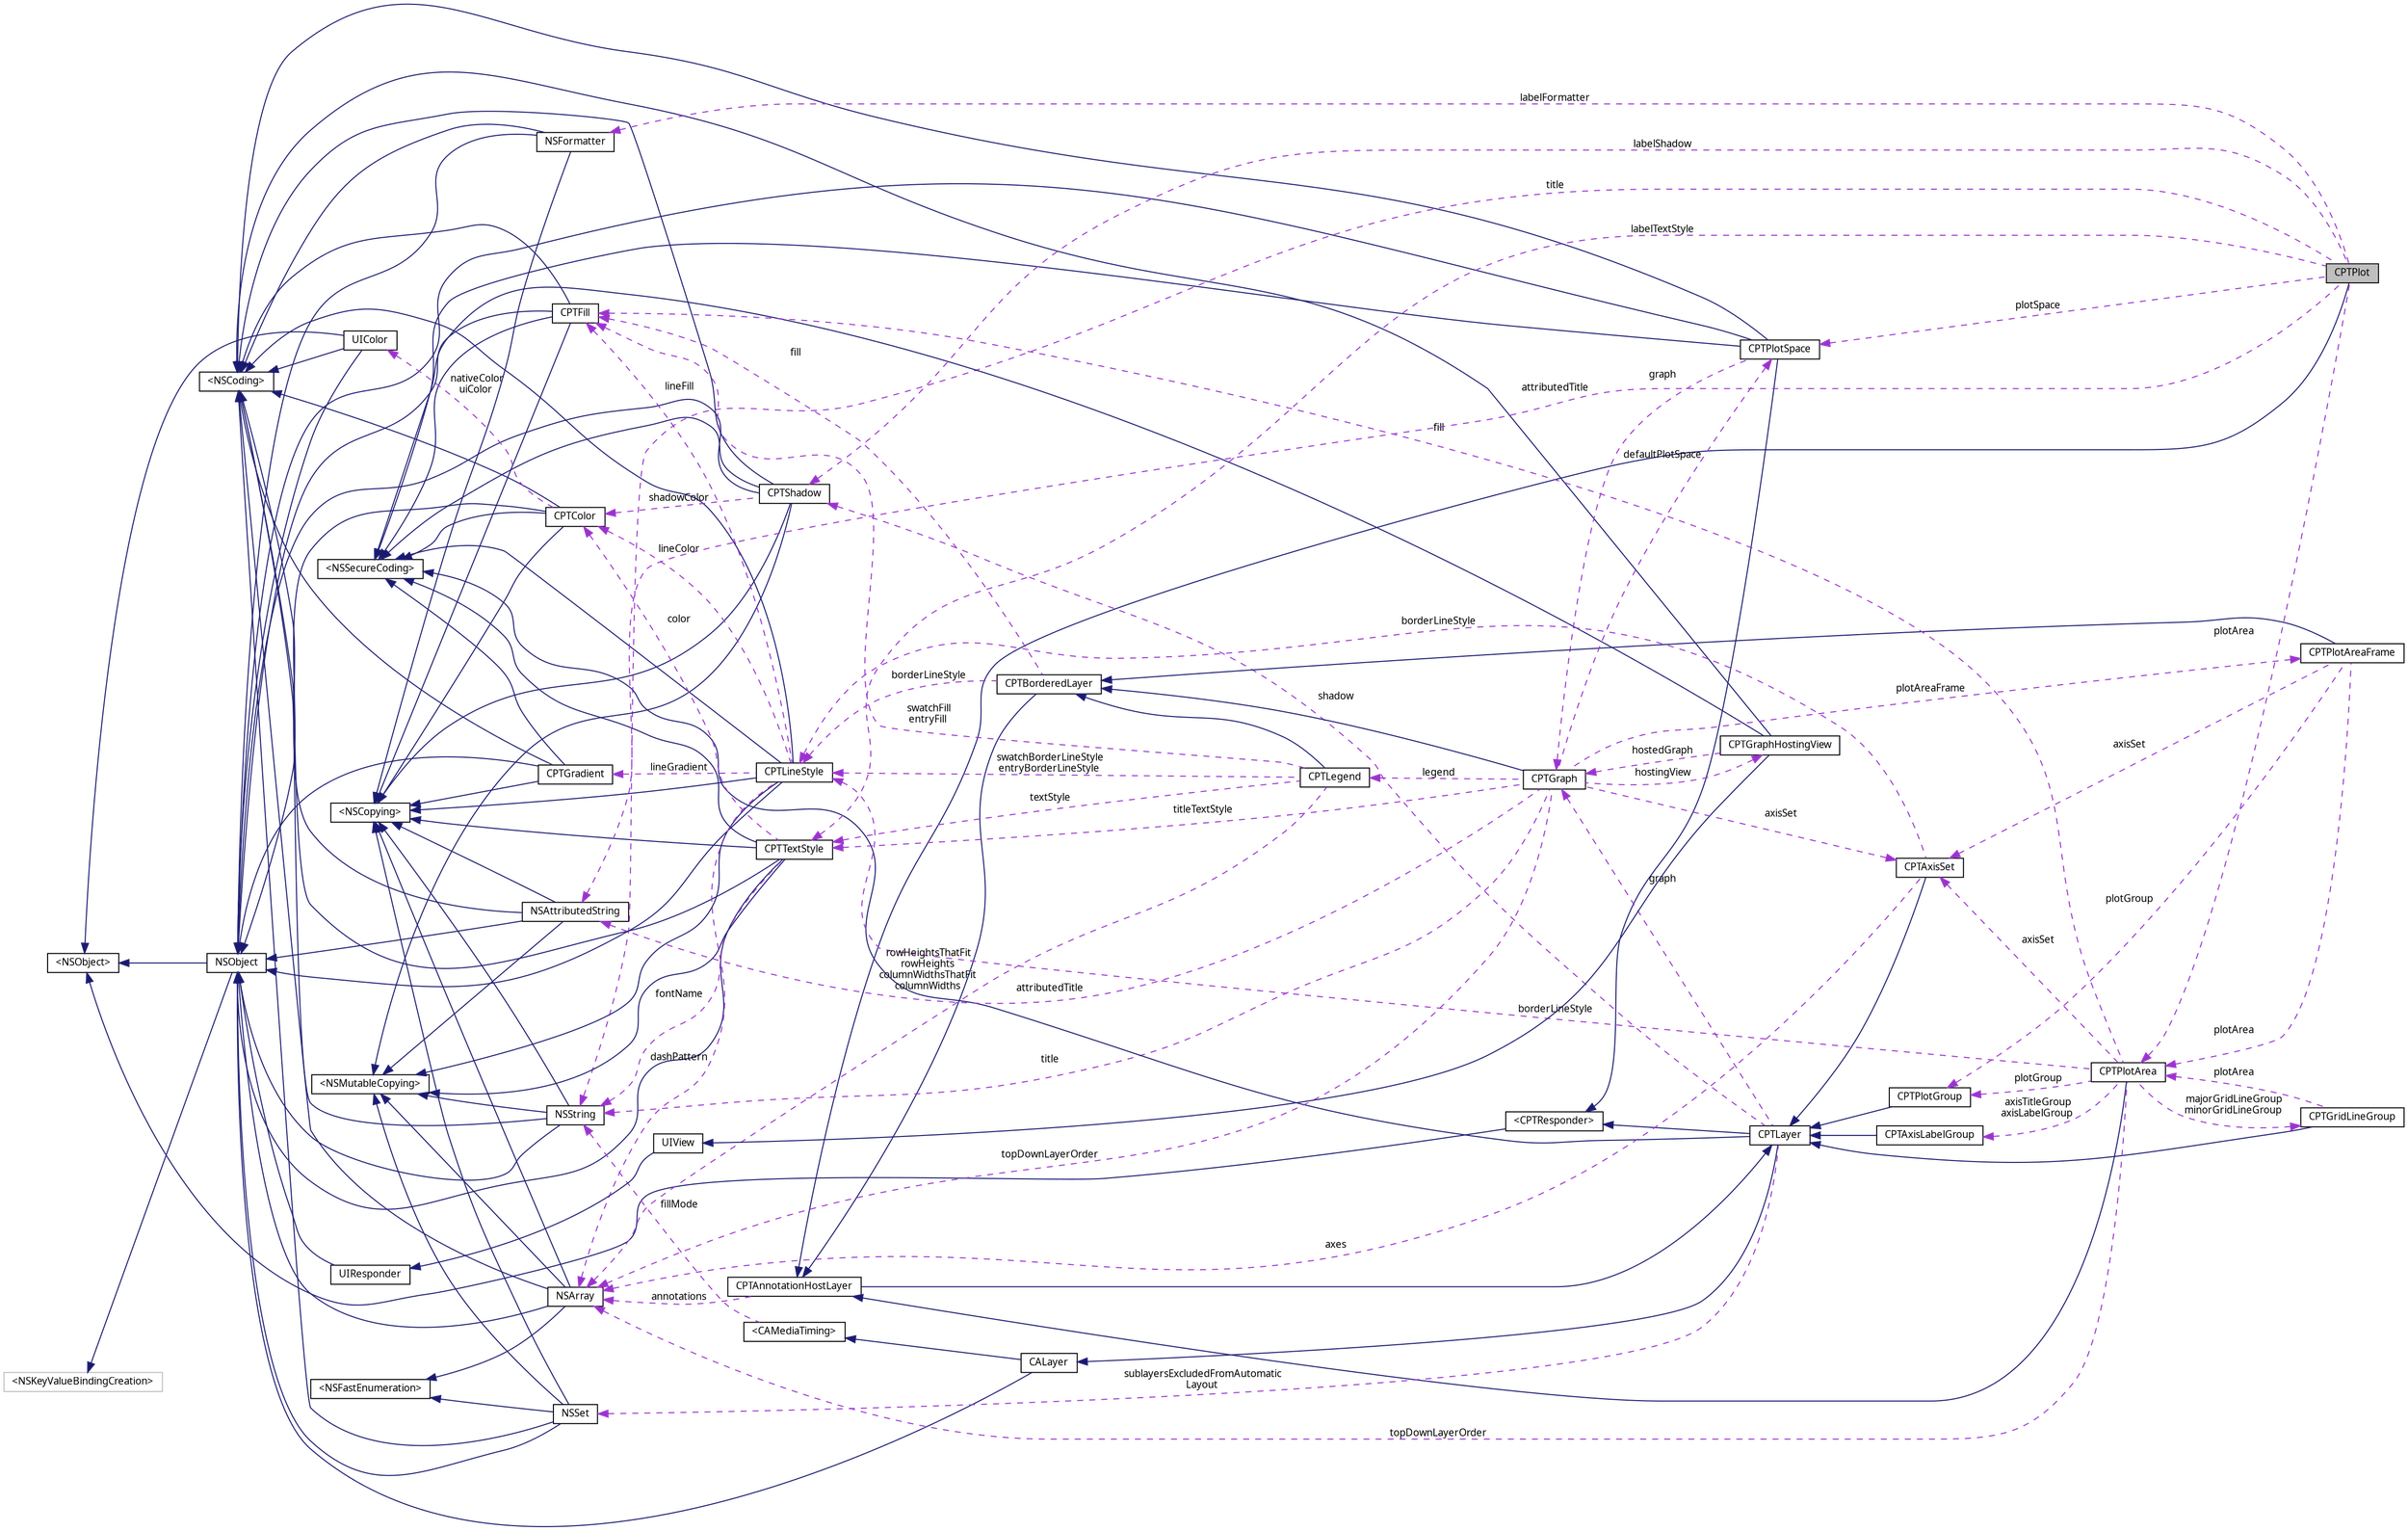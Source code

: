 digraph "CPTPlot"
{
 // LATEX_PDF_SIZE
  bgcolor="transparent";
  edge [fontname="Lucinda Grande",fontsize="10",labelfontname="Lucinda Grande",labelfontsize="10"];
  node [fontname="Lucinda Grande",fontsize="10",shape=record];
  rankdir="LR";
  Node1 [label="CPTPlot",height=0.2,width=0.4,color="black", fillcolor="grey75", style="filled", fontcolor="black",tooltip="An abstract plot class."];
  Node2 -> Node1 [dir="back",color="midnightblue",fontsize="10",style="solid",fontname="Lucinda Grande"];
  Node2 [label="CPTAnnotationHostLayer",height=0.2,width=0.4,color="black",URL="$interface_c_p_t_annotation_host_layer.html",tooltip="A container layer for annotations."];
  Node3 -> Node2 [dir="back",color="midnightblue",fontsize="10",style="solid",fontname="Lucinda Grande"];
  Node3 [label="CPTLayer",height=0.2,width=0.4,color="black",URL="$interface_c_p_t_layer.html",tooltip="Base class for all Core Animation layers in Core Plot."];
  Node4 -> Node3 [dir="back",color="midnightblue",fontsize="10",style="solid",fontname="Lucinda Grande"];
  Node4 [label="CALayer",height=0.2,width=0.4,color="black",URL="/Users/eskroch/Projects/Core Plot/documentation/doxygen/doxygen-cocoa-touch-tags.xml$https://developer.apple.com/library/ios/.html#documentation/GraphicsImaging/Reference/CALayer_class/Introduction/Introduction",tooltip=" "];
  Node5 -> Node4 [dir="back",color="midnightblue",fontsize="10",style="solid",fontname="Lucinda Grande"];
  Node5 [label="NSObject",height=0.2,width=0.4,color="black",URL="/Users/eskroch/Projects/Core Plot/documentation/doxygen/doxygen-cocoa-touch-tags.xml$https://developer.apple.com/library/ios/.html#documentation/Cocoa/Reference/Foundation/Classes/NSObject_Class/Reference/Reference",tooltip=" "];
  Node6 -> Node5 [dir="back",color="midnightblue",fontsize="10",style="solid",fontname="Lucinda Grande"];
  Node6 [label="\<NSObject\>",height=0.2,width=0.4,color="black",URL="/Users/eskroch/Projects/Core Plot/documentation/doxygen/doxygen-cocoa-touch-tags.xml$https://developer.apple.com/library/ios/.html#documentation/Cocoa/Reference/Foundation/Protocols/NSObject_Protocol/Reference/NSObject",tooltip=" "];
  Node7 -> Node5 [dir="back",color="midnightblue",fontsize="10",style="solid",fontname="Lucinda Grande"];
  Node7 [label="\<NSKeyValueBindingCreation\>",height=0.2,width=0.4,color="grey75",tooltip=" "];
  Node8 -> Node4 [dir="back",color="midnightblue",fontsize="10",style="solid",fontname="Lucinda Grande"];
  Node8 [label="\<CAMediaTiming\>",height=0.2,width=0.4,color="black",URL="/Users/eskroch/Projects/Core Plot/documentation/doxygen/doxygen-cocoa-touch-tags.xml$https://developer.apple.com/library/ios/.html#documentation/GraphicsImaging/Reference/CAMediaTiming_protocol/Introduction/Introduction",tooltip=" "];
  Node9 -> Node8 [dir="back",color="darkorchid3",fontsize="10",style="dashed",label=" fillMode" ,fontname="Lucinda Grande"];
  Node9 [label="NSString",height=0.2,width=0.4,color="black",URL="/Users/eskroch/Projects/Core Plot/documentation/doxygen/doxygen-cocoa-touch-tags.xml$https://developer.apple.com/library/ios/.html#documentation/Cocoa/Reference/Foundation/Classes/NSString_Class/Reference/NSString",tooltip=" "];
  Node5 -> Node9 [dir="back",color="midnightblue",fontsize="10",style="solid",fontname="Lucinda Grande"];
  Node10 -> Node9 [dir="back",color="midnightblue",fontsize="10",style="solid",fontname="Lucinda Grande"];
  Node10 [label="\<NSCoding\>",height=0.2,width=0.4,color="black",URL="/Users/eskroch/Projects/Core Plot/documentation/doxygen/doxygen-cocoa-touch-tags.xml$https://developer.apple.com/library/ios/.html#documentation/Cocoa/Reference/Foundation/Protocols/NSCoding_Protocol/Reference/Reference",tooltip=" "];
  Node11 -> Node9 [dir="back",color="midnightblue",fontsize="10",style="solid",fontname="Lucinda Grande"];
  Node11 [label="\<NSCopying\>",height=0.2,width=0.4,color="black",URL="/Users/eskroch/Projects/Core Plot/documentation/doxygen/doxygen-cocoa-touch-tags.xml$https://developer.apple.com/library/ios/.html#documentation/Cocoa/Reference/Foundation/Protocols/NSCopying_Protocol/Reference/Reference",tooltip=" "];
  Node12 -> Node9 [dir="back",color="midnightblue",fontsize="10",style="solid",fontname="Lucinda Grande"];
  Node12 [label="\<NSMutableCopying\>",height=0.2,width=0.4,color="black",URL="/Users/eskroch/Projects/Core Plot/documentation/doxygen/doxygen-cocoa-touch-tags.xml$https://developer.apple.com/library/ios/.html#documentation/Cocoa/Reference/Foundation/Protocols/NSMutableCopying_Protocol/Reference/Reference",tooltip=" "];
  Node13 -> Node3 [dir="back",color="midnightblue",fontsize="10",style="solid",fontname="Lucinda Grande"];
  Node13 [label="\<CPTResponder\>",height=0.2,width=0.4,color="black",URL="$protocol_c_p_t_responder-p.html",tooltip="The basis of all event processing in Core Plot."];
  Node6 -> Node13 [dir="back",color="midnightblue",fontsize="10",style="solid",fontname="Lucinda Grande"];
  Node14 -> Node3 [dir="back",color="midnightblue",fontsize="10",style="solid",fontname="Lucinda Grande"];
  Node14 [label="\<NSSecureCoding\>",height=0.2,width=0.4,color="black",URL="/Users/eskroch/Projects/Core Plot/documentation/doxygen/doxygen-cocoa-touch-tags.xml$https://developer.apple.com/library/ios/documentation/Foundation/Reference/NSSecureCoding_Protocol_Ref/.html",tooltip=" "];
  Node15 -> Node3 [dir="back",color="darkorchid3",fontsize="10",style="dashed",label=" shadow" ,fontname="Lucinda Grande"];
  Node15 [label="CPTShadow",height=0.2,width=0.4,color="black",URL="$interface_c_p_t_shadow.html",tooltip="Immutable wrapper for various shadow drawing properties."];
  Node5 -> Node15 [dir="back",color="midnightblue",fontsize="10",style="solid",fontname="Lucinda Grande"];
  Node11 -> Node15 [dir="back",color="midnightblue",fontsize="10",style="solid",fontname="Lucinda Grande"];
  Node12 -> Node15 [dir="back",color="midnightblue",fontsize="10",style="solid",fontname="Lucinda Grande"];
  Node10 -> Node15 [dir="back",color="midnightblue",fontsize="10",style="solid",fontname="Lucinda Grande"];
  Node14 -> Node15 [dir="back",color="midnightblue",fontsize="10",style="solid",fontname="Lucinda Grande"];
  Node16 -> Node15 [dir="back",color="darkorchid3",fontsize="10",style="dashed",label=" shadowColor" ,fontname="Lucinda Grande"];
  Node16 [label="CPTColor",height=0.2,width=0.4,color="black",URL="$interface_c_p_t_color.html",tooltip="An immutable color."];
  Node5 -> Node16 [dir="back",color="midnightblue",fontsize="10",style="solid",fontname="Lucinda Grande"];
  Node11 -> Node16 [dir="back",color="midnightblue",fontsize="10",style="solid",fontname="Lucinda Grande"];
  Node10 -> Node16 [dir="back",color="midnightblue",fontsize="10",style="solid",fontname="Lucinda Grande"];
  Node14 -> Node16 [dir="back",color="midnightblue",fontsize="10",style="solid",fontname="Lucinda Grande"];
  Node17 -> Node16 [dir="back",color="darkorchid3",fontsize="10",style="dashed",label=" nativeColor\nuiColor" ,fontname="Lucinda Grande"];
  Node17 [label="UIColor",height=0.2,width=0.4,color="black",URL="/Users/eskroch/Projects/Core Plot/documentation/doxygen/doxygen-cocoa-touch-tags.xml$https://developer.apple.com/library/ios/.html#documentation/UIKit/Reference/UIColor_Class/Reference/Reference",tooltip=" "];
  Node5 -> Node17 [dir="back",color="midnightblue",fontsize="10",style="solid",fontname="Lucinda Grande"];
  Node10 -> Node17 [dir="back",color="midnightblue",fontsize="10",style="solid",fontname="Lucinda Grande"];
  Node6 -> Node17 [dir="back",color="midnightblue",fontsize="10",style="solid",fontname="Lucinda Grande"];
  Node18 -> Node3 [dir="back",color="darkorchid3",fontsize="10",style="dashed",label=" sublayersExcludedFromAutomatic\lLayout" ,fontname="Lucinda Grande"];
  Node18 [label="NSSet",height=0.2,width=0.4,color="black",URL="/Users/eskroch/Projects/Core Plot/documentation/doxygen/doxygen-cocoa-touch-tags.xml$https://developer.apple.com/library/ios/.html#documentation/Cocoa/Reference/Foundation/Classes/NSSet_Class/Reference/Reference",tooltip=" "];
  Node5 -> Node18 [dir="back",color="midnightblue",fontsize="10",style="solid",fontname="Lucinda Grande"];
  Node10 -> Node18 [dir="back",color="midnightblue",fontsize="10",style="solid",fontname="Lucinda Grande"];
  Node11 -> Node18 [dir="back",color="midnightblue",fontsize="10",style="solid",fontname="Lucinda Grande"];
  Node19 -> Node18 [dir="back",color="midnightblue",fontsize="10",style="solid",fontname="Lucinda Grande"];
  Node19 [label="\<NSFastEnumeration\>",height=0.2,width=0.4,color="black",URL="/Users/eskroch/Projects/Core Plot/documentation/doxygen/doxygen-cocoa-touch-tags.xml$https://developer.apple.com/library/ios/.html#documentation/Cocoa/Reference/NSFastEnumeration_protocol/Reference/NSFastEnumeration",tooltip=" "];
  Node12 -> Node18 [dir="back",color="midnightblue",fontsize="10",style="solid",fontname="Lucinda Grande"];
  Node20 -> Node3 [dir="back",color="darkorchid3",fontsize="10",style="dashed",label=" graph" ,fontname="Lucinda Grande"];
  Node20 [label="CPTGraph",height=0.2,width=0.4,color="black",URL="$interface_c_p_t_graph.html",tooltip="An abstract graph class."];
  Node21 -> Node20 [dir="back",color="midnightblue",fontsize="10",style="solid",fontname="Lucinda Grande"];
  Node21 [label="CPTBorderedLayer",height=0.2,width=0.4,color="black",URL="$interface_c_p_t_bordered_layer.html",tooltip="A layer with a border line and background fill."];
  Node2 -> Node21 [dir="back",color="midnightblue",fontsize="10",style="solid",fontname="Lucinda Grande"];
  Node22 -> Node21 [dir="back",color="darkorchid3",fontsize="10",style="dashed",label=" fill" ,fontname="Lucinda Grande"];
  Node22 [label="CPTFill",height=0.2,width=0.4,color="black",URL="$interface_c_p_t_fill.html",tooltip="Draws area fills."];
  Node5 -> Node22 [dir="back",color="midnightblue",fontsize="10",style="solid",fontname="Lucinda Grande"];
  Node11 -> Node22 [dir="back",color="midnightblue",fontsize="10",style="solid",fontname="Lucinda Grande"];
  Node10 -> Node22 [dir="back",color="midnightblue",fontsize="10",style="solid",fontname="Lucinda Grande"];
  Node14 -> Node22 [dir="back",color="midnightblue",fontsize="10",style="solid",fontname="Lucinda Grande"];
  Node23 -> Node21 [dir="back",color="darkorchid3",fontsize="10",style="dashed",label=" borderLineStyle" ,fontname="Lucinda Grande"];
  Node23 [label="CPTLineStyle",height=0.2,width=0.4,color="black",URL="$interface_c_p_t_line_style.html",tooltip="Immutable wrapper for various line drawing properties. Create a CPTMutableLineStyle if you want to cu..."];
  Node5 -> Node23 [dir="back",color="midnightblue",fontsize="10",style="solid",fontname="Lucinda Grande"];
  Node11 -> Node23 [dir="back",color="midnightblue",fontsize="10",style="solid",fontname="Lucinda Grande"];
  Node12 -> Node23 [dir="back",color="midnightblue",fontsize="10",style="solid",fontname="Lucinda Grande"];
  Node10 -> Node23 [dir="back",color="midnightblue",fontsize="10",style="solid",fontname="Lucinda Grande"];
  Node14 -> Node23 [dir="back",color="midnightblue",fontsize="10",style="solid",fontname="Lucinda Grande"];
  Node22 -> Node23 [dir="back",color="darkorchid3",fontsize="10",style="dashed",label=" lineFill" ,fontname="Lucinda Grande"];
  Node24 -> Node23 [dir="back",color="darkorchid3",fontsize="10",style="dashed",label=" lineGradient" ,fontname="Lucinda Grande"];
  Node24 [label="CPTGradient",height=0.2,width=0.4,color="black",URL="$interface_c_p_t_gradient.html",tooltip="Draws color gradient fills."];
  Node5 -> Node24 [dir="back",color="midnightblue",fontsize="10",style="solid",fontname="Lucinda Grande"];
  Node11 -> Node24 [dir="back",color="midnightblue",fontsize="10",style="solid",fontname="Lucinda Grande"];
  Node10 -> Node24 [dir="back",color="midnightblue",fontsize="10",style="solid",fontname="Lucinda Grande"];
  Node14 -> Node24 [dir="back",color="midnightblue",fontsize="10",style="solid",fontname="Lucinda Grande"];
  Node16 -> Node23 [dir="back",color="darkorchid3",fontsize="10",style="dashed",label=" lineColor" ,fontname="Lucinda Grande"];
  Node25 -> Node23 [dir="back",color="darkorchid3",fontsize="10",style="dashed",label=" dashPattern" ,fontname="Lucinda Grande"];
  Node25 [label="NSArray",height=0.2,width=0.4,color="black",URL="/Users/eskroch/Projects/Core Plot/documentation/doxygen/doxygen-cocoa-touch-tags.xml$https://developer.apple.com/library/ios/.html#documentation/Cocoa/Reference/Foundation/Classes/NSArray_Class/NSArray",tooltip=" "];
  Node5 -> Node25 [dir="back",color="midnightblue",fontsize="10",style="solid",fontname="Lucinda Grande"];
  Node10 -> Node25 [dir="back",color="midnightblue",fontsize="10",style="solid",fontname="Lucinda Grande"];
  Node11 -> Node25 [dir="back",color="midnightblue",fontsize="10",style="solid",fontname="Lucinda Grande"];
  Node19 -> Node25 [dir="back",color="midnightblue",fontsize="10",style="solid",fontname="Lucinda Grande"];
  Node12 -> Node25 [dir="back",color="midnightblue",fontsize="10",style="solid",fontname="Lucinda Grande"];
  Node26 -> Node20 [dir="back",color="darkorchid3",fontsize="10",style="dashed",label=" titleTextStyle" ,fontname="Lucinda Grande"];
  Node26 [label="CPTTextStyle",height=0.2,width=0.4,color="black",URL="$interface_c_p_t_text_style.html",tooltip="Immutable wrapper for various text style properties."];
  Node5 -> Node26 [dir="back",color="midnightblue",fontsize="10",style="solid",fontname="Lucinda Grande"];
  Node11 -> Node26 [dir="back",color="midnightblue",fontsize="10",style="solid",fontname="Lucinda Grande"];
  Node12 -> Node26 [dir="back",color="midnightblue",fontsize="10",style="solid",fontname="Lucinda Grande"];
  Node10 -> Node26 [dir="back",color="midnightblue",fontsize="10",style="solid",fontname="Lucinda Grande"];
  Node14 -> Node26 [dir="back",color="midnightblue",fontsize="10",style="solid",fontname="Lucinda Grande"];
  Node9 -> Node26 [dir="back",color="darkorchid3",fontsize="10",style="dashed",label=" fontName" ,fontname="Lucinda Grande"];
  Node16 -> Node26 [dir="back",color="darkorchid3",fontsize="10",style="dashed",label=" color" ,fontname="Lucinda Grande"];
  Node27 -> Node20 [dir="back",color="darkorchid3",fontsize="10",style="dashed",label=" hostingView" ,fontname="Lucinda Grande"];
  Node27 [label="CPTGraphHostingView",height=0.2,width=0.4,color="black",URL="$interface_c_p_t_graph_hosting_view.html",tooltip="A container view for displaying a CPTGraph."];
  Node28 -> Node27 [dir="back",color="midnightblue",fontsize="10",style="solid",fontname="Lucinda Grande"];
  Node28 [label="UIView",height=0.2,width=0.4,color="black",URL="/Users/eskroch/Projects/Core Plot/documentation/doxygen/doxygen-cocoa-touch-tags.xml$https://developer.apple.com/library/ios/.html#documentation/UIKit/Reference/UIView_Class/UIView/UIView",tooltip=" "];
  Node29 -> Node28 [dir="back",color="midnightblue",fontsize="10",style="solid",fontname="Lucinda Grande"];
  Node29 [label="UIResponder",height=0.2,width=0.4,color="black",URL="/Users/eskroch/Projects/Core Plot/documentation/doxygen/doxygen-cocoa-touch-tags.xml$https://developer.apple.com/library/ios/#documentation/UIKit/Reference/UIResponder_Class/Reference/Reference.html.html#//apple_ref/occ/cl/UIResponder",tooltip=" "];
  Node5 -> Node29 [dir="back",color="midnightblue",fontsize="10",style="solid",fontname="Lucinda Grande"];
  Node10 -> Node27 [dir="back",color="midnightblue",fontsize="10",style="solid",fontname="Lucinda Grande"];
  Node14 -> Node27 [dir="back",color="midnightblue",fontsize="10",style="solid",fontname="Lucinda Grande"];
  Node20 -> Node27 [dir="back",color="darkorchid3",fontsize="10",style="dashed",label=" hostedGraph" ,fontname="Lucinda Grande"];
  Node30 -> Node20 [dir="back",color="darkorchid3",fontsize="10",style="dashed",label=" axisSet" ,fontname="Lucinda Grande"];
  Node30 [label="CPTAxisSet",height=0.2,width=0.4,color="black",URL="$interface_c_p_t_axis_set.html",tooltip="A container layer for the set of axes for a graph."];
  Node3 -> Node30 [dir="back",color="midnightblue",fontsize="10",style="solid",fontname="Lucinda Grande"];
  Node23 -> Node30 [dir="back",color="darkorchid3",fontsize="10",style="dashed",label=" borderLineStyle" ,fontname="Lucinda Grande"];
  Node25 -> Node30 [dir="back",color="darkorchid3",fontsize="10",style="dashed",label=" axes" ,fontname="Lucinda Grande"];
  Node31 -> Node20 [dir="back",color="darkorchid3",fontsize="10",style="dashed",label=" attributedTitle" ,fontname="Lucinda Grande"];
  Node31 [label="NSAttributedString",height=0.2,width=0.4,color="black",URL="/Users/eskroch/Projects/Core Plot/documentation/doxygen/doxygen-cocoa-touch-tags.xml$https://developer.apple.com/library/ios/.html#documentation/Cocoa/Reference/Foundation/Classes/NSAttributedString_Class/Reference/NSAttributedString",tooltip=" "];
  Node5 -> Node31 [dir="back",color="midnightblue",fontsize="10",style="solid",fontname="Lucinda Grande"];
  Node10 -> Node31 [dir="back",color="midnightblue",fontsize="10",style="solid",fontname="Lucinda Grande"];
  Node11 -> Node31 [dir="back",color="midnightblue",fontsize="10",style="solid",fontname="Lucinda Grande"];
  Node12 -> Node31 [dir="back",color="midnightblue",fontsize="10",style="solid",fontname="Lucinda Grande"];
  Node32 -> Node20 [dir="back",color="darkorchid3",fontsize="10",style="dashed",label=" plotAreaFrame" ,fontname="Lucinda Grande"];
  Node32 [label="CPTPlotAreaFrame",height=0.2,width=0.4,color="black",URL="$interface_c_p_t_plot_area_frame.html",tooltip="A layer drawn on top of the graph layer and behind all plot elements."];
  Node21 -> Node32 [dir="back",color="midnightblue",fontsize="10",style="solid",fontname="Lucinda Grande"];
  Node30 -> Node32 [dir="back",color="darkorchid3",fontsize="10",style="dashed",label=" axisSet" ,fontname="Lucinda Grande"];
  Node33 -> Node32 [dir="back",color="darkorchid3",fontsize="10",style="dashed",label=" plotArea" ,fontname="Lucinda Grande"];
  Node33 [label="CPTPlotArea",height=0.2,width=0.4,color="black",URL="$interface_c_p_t_plot_area.html",tooltip="A layer representing the actual plotting area of a graph."];
  Node2 -> Node33 [dir="back",color="midnightblue",fontsize="10",style="solid",fontname="Lucinda Grande"];
  Node34 -> Node33 [dir="back",color="darkorchid3",fontsize="10",style="dashed",label=" majorGridLineGroup\nminorGridLineGroup" ,fontname="Lucinda Grande"];
  Node34 [label="CPTGridLineGroup",height=0.2,width=0.4,color="black",URL="$interface_c_p_t_grid_line_group.html",tooltip="A group of grid line layers."];
  Node3 -> Node34 [dir="back",color="midnightblue",fontsize="10",style="solid",fontname="Lucinda Grande"];
  Node33 -> Node34 [dir="back",color="darkorchid3",fontsize="10",style="dashed",label=" plotArea" ,fontname="Lucinda Grande"];
  Node22 -> Node33 [dir="back",color="darkorchid3",fontsize="10",style="dashed",label=" fill" ,fontname="Lucinda Grande"];
  Node30 -> Node33 [dir="back",color="darkorchid3",fontsize="10",style="dashed",label=" axisSet" ,fontname="Lucinda Grande"];
  Node23 -> Node33 [dir="back",color="darkorchid3",fontsize="10",style="dashed",label=" borderLineStyle" ,fontname="Lucinda Grande"];
  Node35 -> Node33 [dir="back",color="darkorchid3",fontsize="10",style="dashed",label=" axisTitleGroup\naxisLabelGroup" ,fontname="Lucinda Grande"];
  Node35 [label="CPTAxisLabelGroup",height=0.2,width=0.4,color="black",URL="$interface_c_p_t_axis_label_group.html",tooltip="A container layer for the axis labels."];
  Node3 -> Node35 [dir="back",color="midnightblue",fontsize="10",style="solid",fontname="Lucinda Grande"];
  Node36 -> Node33 [dir="back",color="darkorchid3",fontsize="10",style="dashed",label=" plotGroup" ,fontname="Lucinda Grande"];
  Node36 [label="CPTPlotGroup",height=0.2,width=0.4,color="black",URL="$interface_c_p_t_plot_group.html",tooltip="Defines the coordinate system of a plot."];
  Node3 -> Node36 [dir="back",color="midnightblue",fontsize="10",style="solid",fontname="Lucinda Grande"];
  Node25 -> Node33 [dir="back",color="darkorchid3",fontsize="10",style="dashed",label=" topDownLayerOrder" ,fontname="Lucinda Grande"];
  Node36 -> Node32 [dir="back",color="darkorchid3",fontsize="10",style="dashed",label=" plotGroup" ,fontname="Lucinda Grande"];
  Node9 -> Node20 [dir="back",color="darkorchid3",fontsize="10",style="dashed",label=" title" ,fontname="Lucinda Grande"];
  Node37 -> Node20 [dir="back",color="darkorchid3",fontsize="10",style="dashed",label=" defaultPlotSpace" ,fontname="Lucinda Grande"];
  Node37 [label="CPTPlotSpace",height=0.2,width=0.4,color="black",URL="$interface_c_p_t_plot_space.html",tooltip="Defines the coordinate system of a plot."];
  Node5 -> Node37 [dir="back",color="midnightblue",fontsize="10",style="solid",fontname="Lucinda Grande"];
  Node13 -> Node37 [dir="back",color="midnightblue",fontsize="10",style="solid",fontname="Lucinda Grande"];
  Node10 -> Node37 [dir="back",color="midnightblue",fontsize="10",style="solid",fontname="Lucinda Grande"];
  Node14 -> Node37 [dir="back",color="midnightblue",fontsize="10",style="solid",fontname="Lucinda Grande"];
  Node20 -> Node37 [dir="back",color="darkorchid3",fontsize="10",style="dashed",label=" graph" ,fontname="Lucinda Grande"];
  Node38 -> Node20 [dir="back",color="darkorchid3",fontsize="10",style="dashed",label=" legend" ,fontname="Lucinda Grande"];
  Node38 [label="CPTLegend",height=0.2,width=0.4,color="black",URL="$interface_c_p_t_legend.html",tooltip="A graph legend."];
  Node21 -> Node38 [dir="back",color="midnightblue",fontsize="10",style="solid",fontname="Lucinda Grande"];
  Node26 -> Node38 [dir="back",color="darkorchid3",fontsize="10",style="dashed",label=" textStyle" ,fontname="Lucinda Grande"];
  Node22 -> Node38 [dir="back",color="darkorchid3",fontsize="10",style="dashed",label=" swatchFill\nentryFill" ,fontname="Lucinda Grande"];
  Node23 -> Node38 [dir="back",color="darkorchid3",fontsize="10",style="dashed",label=" swatchBorderLineStyle\nentryBorderLineStyle" ,fontname="Lucinda Grande"];
  Node25 -> Node38 [dir="back",color="darkorchid3",fontsize="10",style="dashed",label=" rowHeightsThatFit\nrowHeights\ncolumnWidthsThatFit\ncolumnWidths" ,fontname="Lucinda Grande"];
  Node25 -> Node20 [dir="back",color="darkorchid3",fontsize="10",style="dashed",label=" topDownLayerOrder" ,fontname="Lucinda Grande"];
  Node25 -> Node2 [dir="back",color="darkorchid3",fontsize="10",style="dashed",label=" annotations" ,fontname="Lucinda Grande"];
  Node15 -> Node1 [dir="back",color="darkorchid3",fontsize="10",style="dashed",label=" labelShadow" ,fontname="Lucinda Grande"];
  Node39 -> Node1 [dir="back",color="darkorchid3",fontsize="10",style="dashed",label=" labelFormatter" ,fontname="Lucinda Grande"];
  Node39 [label="NSFormatter",height=0.2,width=0.4,color="black",URL="/Users/eskroch/Projects/Core Plot/documentation/doxygen/doxygen-cocoa-touch-tags.xml$https://developer.apple.com/library/ios/.html#documentation/Cocoa/Reference/Foundation/Classes/NSFormatter_Class/Reference/Reference",tooltip=" "];
  Node5 -> Node39 [dir="back",color="midnightblue",fontsize="10",style="solid",fontname="Lucinda Grande"];
  Node10 -> Node39 [dir="back",color="midnightblue",fontsize="10",style="solid",fontname="Lucinda Grande"];
  Node11 -> Node39 [dir="back",color="midnightblue",fontsize="10",style="solid",fontname="Lucinda Grande"];
  Node26 -> Node1 [dir="back",color="darkorchid3",fontsize="10",style="dashed",label=" labelTextStyle" ,fontname="Lucinda Grande"];
  Node31 -> Node1 [dir="back",color="darkorchid3",fontsize="10",style="dashed",label=" attributedTitle" ,fontname="Lucinda Grande"];
  Node33 -> Node1 [dir="back",color="darkorchid3",fontsize="10",style="dashed",label=" plotArea" ,fontname="Lucinda Grande"];
  Node9 -> Node1 [dir="back",color="darkorchid3",fontsize="10",style="dashed",label=" title" ,fontname="Lucinda Grande"];
  Node37 -> Node1 [dir="back",color="darkorchid3",fontsize="10",style="dashed",label=" plotSpace" ,fontname="Lucinda Grande"];
}
